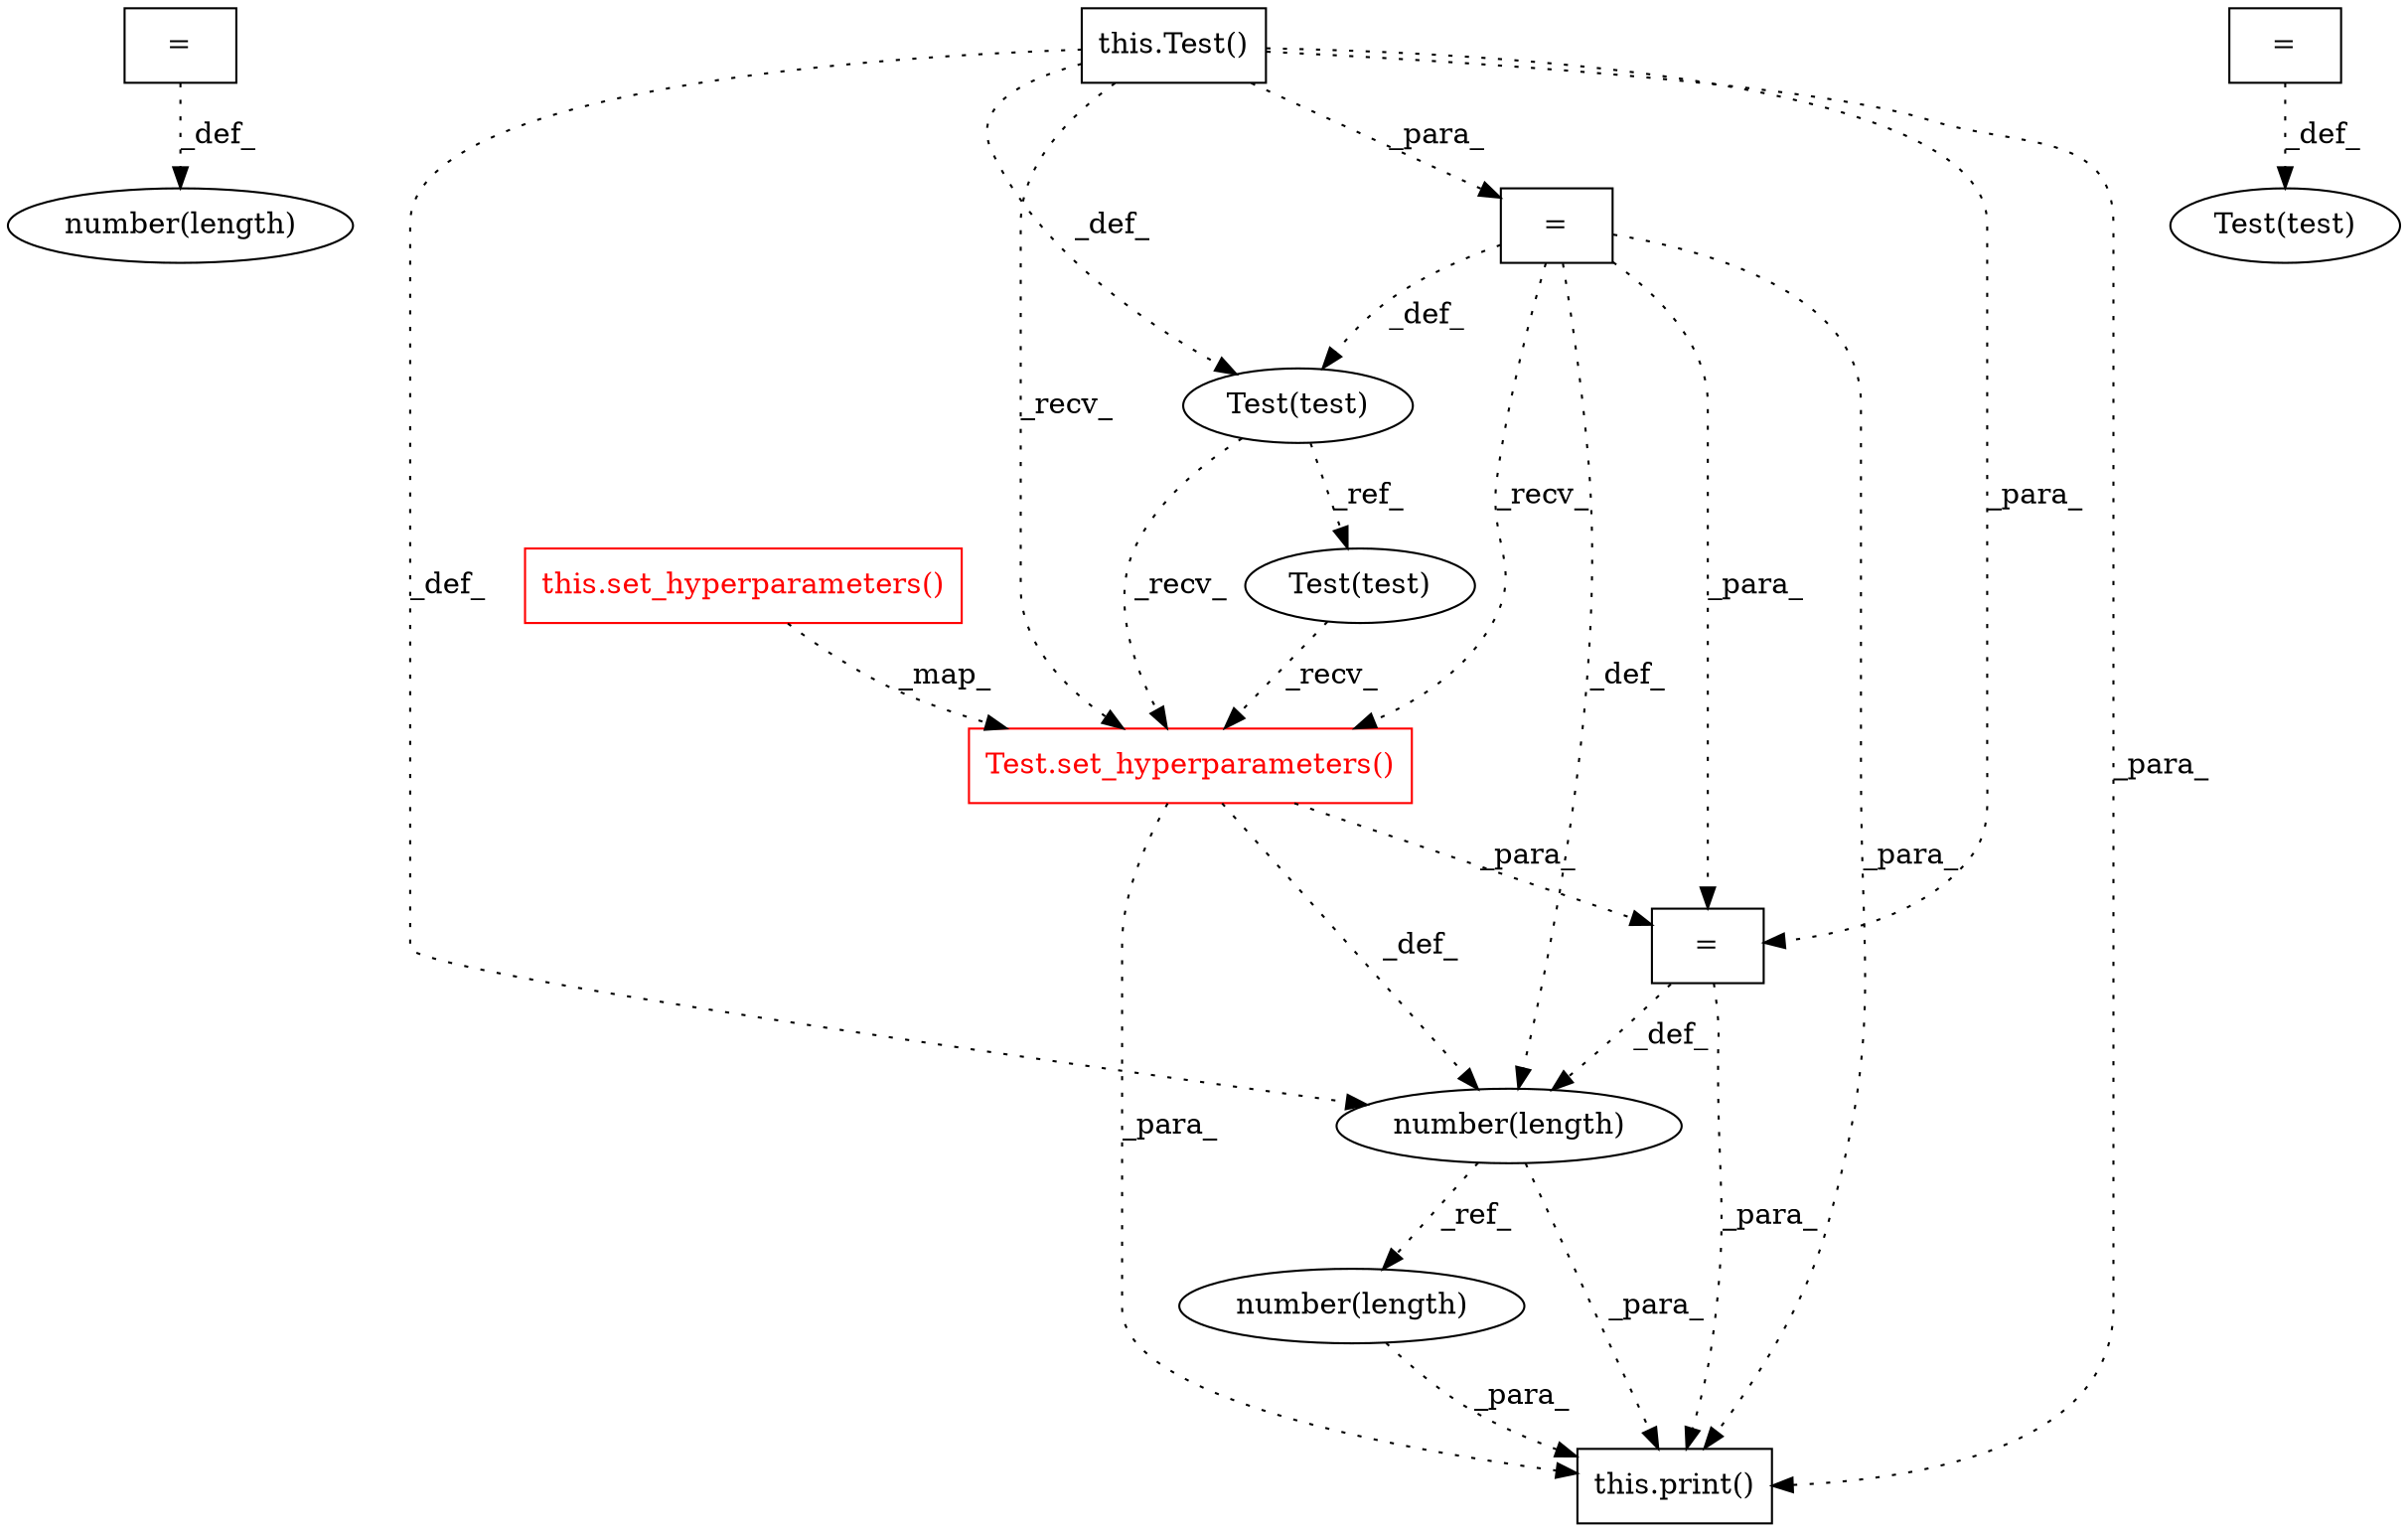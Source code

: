 digraph G {
1 [label="number(length)" shape=ellipse]
2 [label="number(length)" shape=ellipse]
3 [label="=" shape=box]
4 [label="Test(test)" shape=ellipse]
5 [label="number(length)" shape=ellipse]
6 [label="Test(test)" shape=ellipse]
7 [label="Test(test)" shape=ellipse]
8 [label="Test.set_hyperparameters()" shape=box color=red fontcolor=red]
9 [label="this.set_hyperparameters()" shape=box color=red fontcolor=red]
10 [label="=" shape=box]
11 [label="=" shape=box]
12 [label="this.print()" shape=box]
13 [label="this.Test()" shape=box]
14 [label="=" shape=box]
3 -> 1 [label="_def_" style=dotted];
11 -> 2 [label="_def_" style=dotted];
8 -> 2 [label="_def_" style=dotted];
14 -> 2 [label="_def_" style=dotted];
13 -> 2 [label="_def_" style=dotted];
10 -> 4 [label="_def_" style=dotted];
2 -> 5 [label="_ref_" style=dotted];
14 -> 6 [label="_def_" style=dotted];
13 -> 6 [label="_def_" style=dotted];
6 -> 7 [label="_ref_" style=dotted];
7 -> 8 [label="_recv_" style=dotted];
6 -> 8 [label="_recv_" style=dotted];
14 -> 8 [label="_recv_" style=dotted];
13 -> 8 [label="_recv_" style=dotted];
9 -> 8 [label="_map_" style=dotted];
8 -> 11 [label="_para_" style=dotted];
14 -> 11 [label="_para_" style=dotted];
13 -> 11 [label="_para_" style=dotted];
5 -> 12 [label="_para_" style=dotted];
2 -> 12 [label="_para_" style=dotted];
11 -> 12 [label="_para_" style=dotted];
8 -> 12 [label="_para_" style=dotted];
14 -> 12 [label="_para_" style=dotted];
13 -> 12 [label="_para_" style=dotted];
13 -> 14 [label="_para_" style=dotted];
}